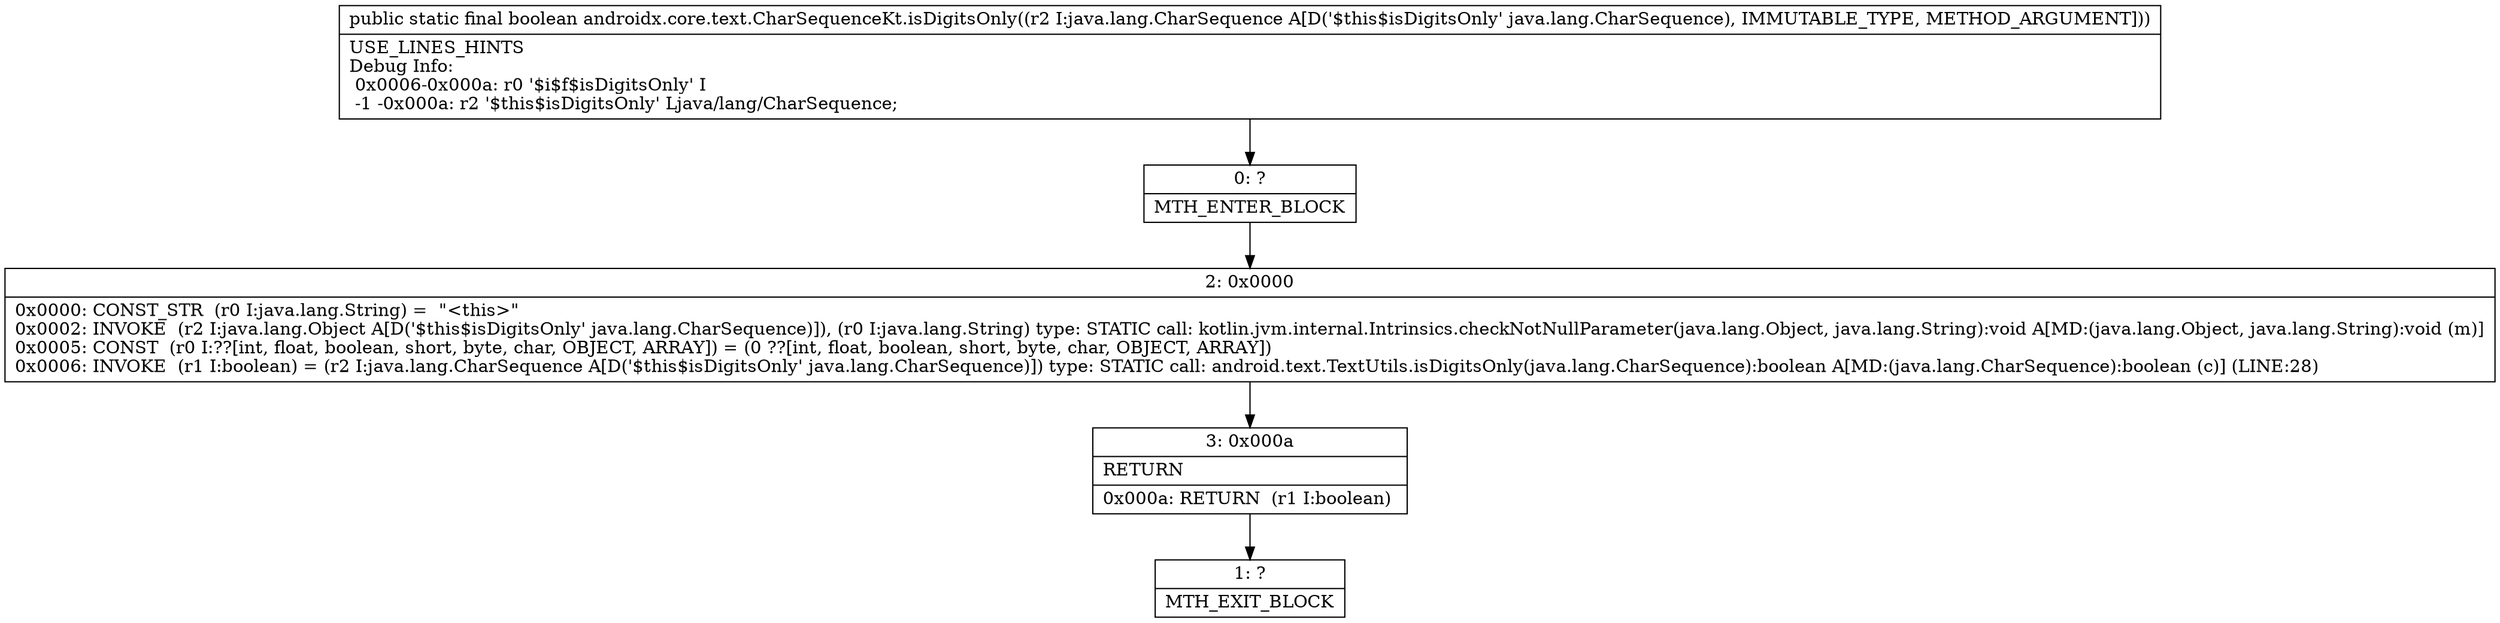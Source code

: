 digraph "CFG forandroidx.core.text.CharSequenceKt.isDigitsOnly(Ljava\/lang\/CharSequence;)Z" {
Node_0 [shape=record,label="{0\:\ ?|MTH_ENTER_BLOCK\l}"];
Node_2 [shape=record,label="{2\:\ 0x0000|0x0000: CONST_STR  (r0 I:java.lang.String) =  \"\<this\>\" \l0x0002: INVOKE  (r2 I:java.lang.Object A[D('$this$isDigitsOnly' java.lang.CharSequence)]), (r0 I:java.lang.String) type: STATIC call: kotlin.jvm.internal.Intrinsics.checkNotNullParameter(java.lang.Object, java.lang.String):void A[MD:(java.lang.Object, java.lang.String):void (m)]\l0x0005: CONST  (r0 I:??[int, float, boolean, short, byte, char, OBJECT, ARRAY]) = (0 ??[int, float, boolean, short, byte, char, OBJECT, ARRAY]) \l0x0006: INVOKE  (r1 I:boolean) = (r2 I:java.lang.CharSequence A[D('$this$isDigitsOnly' java.lang.CharSequence)]) type: STATIC call: android.text.TextUtils.isDigitsOnly(java.lang.CharSequence):boolean A[MD:(java.lang.CharSequence):boolean (c)] (LINE:28)\l}"];
Node_3 [shape=record,label="{3\:\ 0x000a|RETURN\l|0x000a: RETURN  (r1 I:boolean) \l}"];
Node_1 [shape=record,label="{1\:\ ?|MTH_EXIT_BLOCK\l}"];
MethodNode[shape=record,label="{public static final boolean androidx.core.text.CharSequenceKt.isDigitsOnly((r2 I:java.lang.CharSequence A[D('$this$isDigitsOnly' java.lang.CharSequence), IMMUTABLE_TYPE, METHOD_ARGUMENT]))  | USE_LINES_HINTS\lDebug Info:\l  0x0006\-0x000a: r0 '$i$f$isDigitsOnly' I\l  \-1 \-0x000a: r2 '$this$isDigitsOnly' Ljava\/lang\/CharSequence;\l}"];
MethodNode -> Node_0;Node_0 -> Node_2;
Node_2 -> Node_3;
Node_3 -> Node_1;
}

